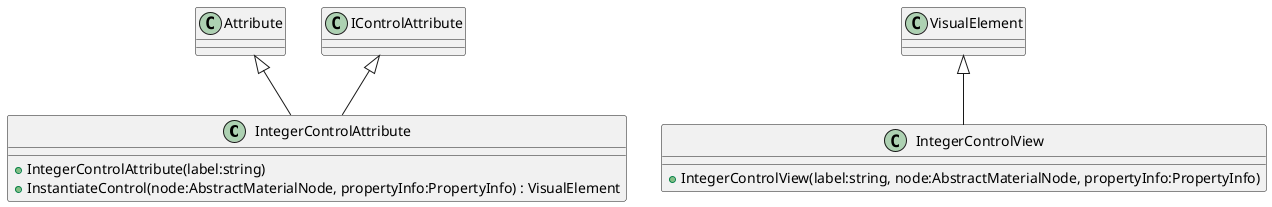 @startuml
class IntegerControlAttribute {
    + IntegerControlAttribute(label:string)
    + InstantiateControl(node:AbstractMaterialNode, propertyInfo:PropertyInfo) : VisualElement
}
class IntegerControlView {
    + IntegerControlView(label:string, node:AbstractMaterialNode, propertyInfo:PropertyInfo)
}
Attribute <|-- IntegerControlAttribute
IControlAttribute <|-- IntegerControlAttribute
VisualElement <|-- IntegerControlView
@enduml
